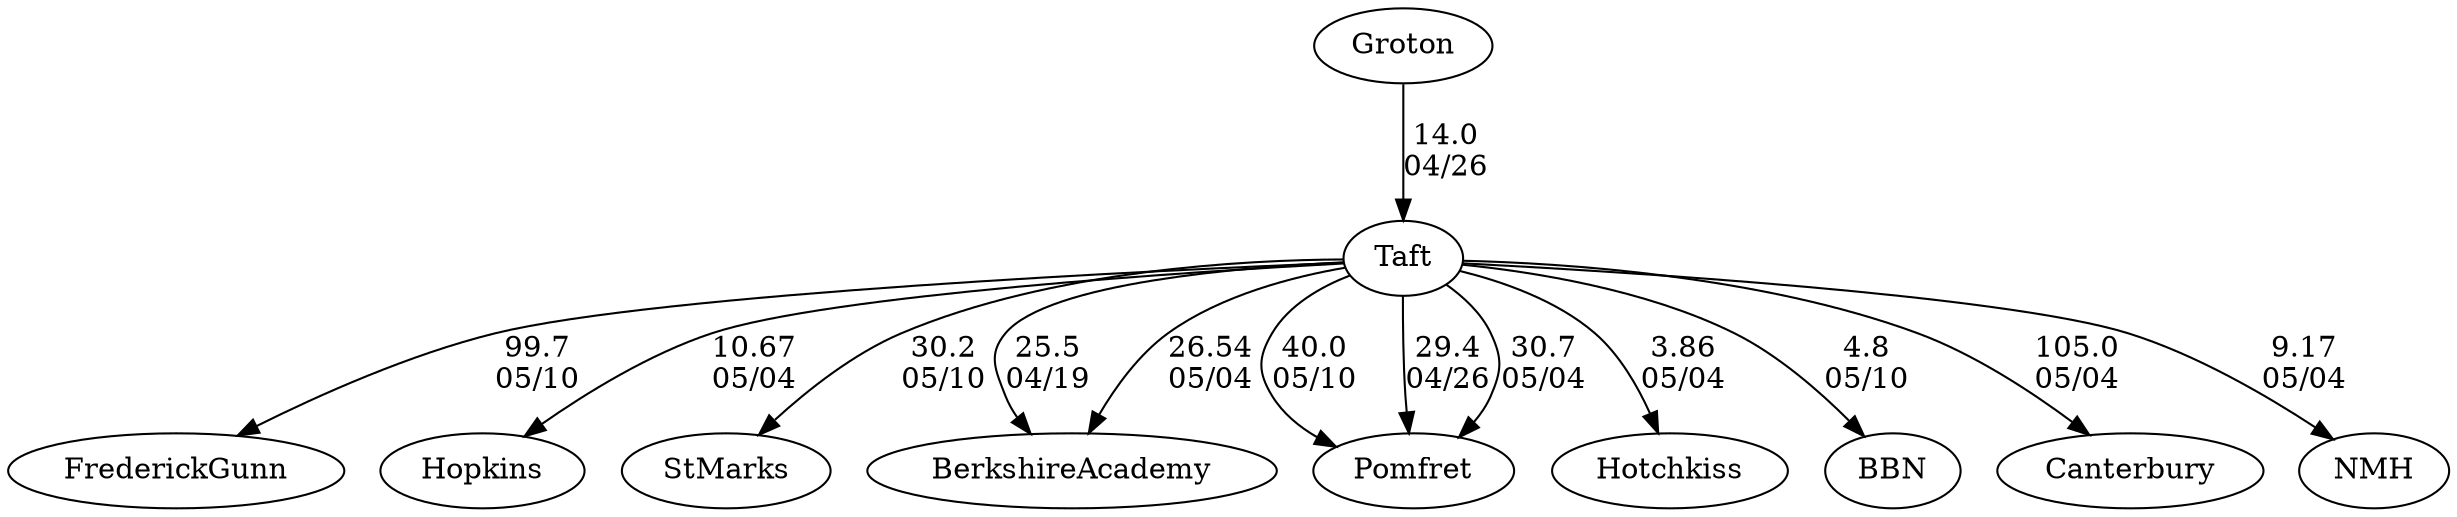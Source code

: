 digraph boys3foursTaft {FrederickGunn [URL="boys3foursFrederickGunn.html"];Hopkins [URL="boys3foursHopkins.html"];StMarks [URL="boys3foursStMarks.html"];BerkshireAcademy [URL="boys3foursBerkshireAcademy.html"];Pomfret [URL="boys3foursPomfret.html"];Hotchkiss [URL="boys3foursHotchkiss.html"];BBN [URL="boys3foursBBN.html"];Canterbury [URL="boys3foursCanterbury.html"];Groton [URL="boys3foursGroton.html"];Taft [URL="boys3foursTaft.html"];NMH [URL="boys3foursNMH.html"];Taft -> BBN[label="4.8
05/10", weight="96", tooltip="NEIRA Boys Fours, du Pont Cup: Pomfret v. BB&N, Gunn, St. Mark's, Taft			
Distance: 1500 Conditions: Quarting Headwind ~9 mph, but occasional strong gusts up to 20 mph. Light chop in places, but the water was generally good. Winds increased as races progressed. Comments: Alternated races with girls' teams. Order of boys races: B4, B5, B6, B3, B2, B1. (Note: winds/gusts grew stronger as raced progressed.) Gunn raced down with their 1st boat racing in the B2 and their 2nd in B3. In the B2 race, Gunn's boat flipped in the last 250 meters (all okay). That delay and delays in aligning boats in headwind delayed races beginning, for boys, with B3 as much as ~20 to 30 minutes. Thanks to all for your patience. Congratulations to Pomfret Boys and Winsor Girls for winning the 2025 du Pont Cup.
None", URL="https://www.row2k.com/results/resultspage.cfm?UID=BC0E341089C0A527BA3CCC47DE8BD6C4&cat=1", random="random"]; 
Taft -> StMarks[label="30.2
05/10", weight="70", tooltip="NEIRA Boys Fours, du Pont Cup: Pomfret v. BB&N, Gunn, St. Mark's, Taft			
Distance: 1500 Conditions: Quarting Headwind ~9 mph, but occasional strong gusts up to 20 mph. Light chop in places, but the water was generally good. Winds increased as races progressed. Comments: Alternated races with girls' teams. Order of boys races: B4, B5, B6, B3, B2, B1. (Note: winds/gusts grew stronger as raced progressed.) Gunn raced down with their 1st boat racing in the B2 and their 2nd in B3. In the B2 race, Gunn's boat flipped in the last 250 meters (all okay). That delay and delays in aligning boats in headwind delayed races beginning, for boys, with B3 as much as ~20 to 30 minutes. Thanks to all for your patience. Congratulations to Pomfret Boys and Winsor Girls for winning the 2025 du Pont Cup.
None", URL="https://www.row2k.com/results/resultspage.cfm?UID=BC0E341089C0A527BA3CCC47DE8BD6C4&cat=1", random="random"]; 
Taft -> Pomfret[label="40.0
05/10", weight="60", tooltip="NEIRA Boys Fours, du Pont Cup: Pomfret v. BB&N, Gunn, St. Mark's, Taft			
Distance: 1500 Conditions: Quarting Headwind ~9 mph, but occasional strong gusts up to 20 mph. Light chop in places, but the water was generally good. Winds increased as races progressed. Comments: Alternated races with girls' teams. Order of boys races: B4, B5, B6, B3, B2, B1. (Note: winds/gusts grew stronger as raced progressed.) Gunn raced down with their 1st boat racing in the B2 and their 2nd in B3. In the B2 race, Gunn's boat flipped in the last 250 meters (all okay). That delay and delays in aligning boats in headwind delayed races beginning, for boys, with B3 as much as ~20 to 30 minutes. Thanks to all for your patience. Congratulations to Pomfret Boys and Winsor Girls for winning the 2025 du Pont Cup.
None", URL="https://www.row2k.com/results/resultspage.cfm?UID=BC0E341089C0A527BA3CCC47DE8BD6C4&cat=1", random="random"]; 
Taft -> FrederickGunn[label="99.7
05/10", weight="1", tooltip="NEIRA Boys Fours, du Pont Cup: Pomfret v. BB&N, Gunn, St. Mark's, Taft			
Distance: 1500 Conditions: Quarting Headwind ~9 mph, but occasional strong gusts up to 20 mph. Light chop in places, but the water was generally good. Winds increased as races progressed. Comments: Alternated races with girls' teams. Order of boys races: B4, B5, B6, B3, B2, B1. (Note: winds/gusts grew stronger as raced progressed.) Gunn raced down with their 1st boat racing in the B2 and their 2nd in B3. In the B2 race, Gunn's boat flipped in the last 250 meters (all okay). That delay and delays in aligning boats in headwind delayed races beginning, for boys, with B3 as much as ~20 to 30 minutes. Thanks to all for your patience. Congratulations to Pomfret Boys and Winsor Girls for winning the 2025 du Pont Cup.
None", URL="https://www.row2k.com/results/resultspage.cfm?UID=BC0E341089C0A527BA3CCC47DE8BD6C4&cat=1", random="random"]; 
Taft -> BerkshireAcademy[label="25.5
04/19", weight="75", tooltip="NEIRA Boys & Girls Fours,Berkshire v. Choate & Taft			
Distance: 1500 M Conditions: Warm, partly cloudy. Steady tailwind ~8-12 mph throughout the afternoon; strongest in the latter 1000 M. Comments: In the G2 race, Berkshire stopped before the finish line and drifted across. Thanks to Choate and Taft for traveling to Camp Sloane for our annual early season tilt.
None", URL="https://www.row2k.com/results/resultspage.cfm?UID=9D6EF532608DCE0FFB64EAEAE8781272&cat=5", random="random"]; 
Groton -> Taft[label="14.0
04/26", weight="86", tooltip="NEIRA Boys Fours, Pomfret v. Dexter-Southfield, Groton, Taft			
Distance: 1500 Conditions: Tailwind (9-12mph) with occasional gusts. Good water for first 500-700 meters, increasing chop for second half of race. Overall, decent conditions. Comments: Alternated races with girls. Order of boys races: B2, B4, B3, B1, B5. 
Dexter-Southfield rowed their novice boat in the B5 race.
None", URL="https://www.row2k.com/results/resultspage.cfm?UID=3C973C60394C29BDB6CB3B01E88929E2&cat=1", random="random"]; 
Taft -> Pomfret[label="29.4
04/26", weight="71", tooltip="NEIRA Boys Fours, Pomfret v. Dexter-Southfield, Groton, Taft			
Distance: 1500 Conditions: Tailwind (9-12mph) with occasional gusts. Good water for first 500-700 meters, increasing chop for second half of race. Overall, decent conditions. Comments: Alternated races with girls. Order of boys races: B2, B4, B3, B1, B5. 
Dexter-Southfield rowed their novice boat in the B5 race.
None", URL="https://www.row2k.com/results/resultspage.cfm?UID=3C973C60394C29BDB6CB3B01E88929E2&cat=1", random="random"]; 
Taft -> Hotchkiss[label="3.86
05/04", weight="97", tooltip="Founder's Day Regatta			
", URL="https://www.row2k.com/results/resultspage.cfm?UID=9400921B2CB64E59B0F43EC7E58300B4&cat=6", random="random"]; 
Taft -> NMH[label="9.17
05/04", weight="91", tooltip="Founder's Day Regatta			
", URL="https://www.row2k.com/results/resultspage.cfm?UID=9400921B2CB64E59B0F43EC7E58300B4&cat=6", random="random"]; 
Taft -> BerkshireAcademy[label="26.54
05/04", weight="74", tooltip="Founder's Day Regatta			
", URL="https://www.row2k.com/results/resultspage.cfm?UID=9400921B2CB64E59B0F43EC7E58300B4&cat=6", random="random"]; 
Taft -> Pomfret[label="30.7
05/04", weight="70", tooltip="Founder's Day Regatta			
", URL="https://www.row2k.com/results/resultspage.cfm?UID=9400921B2CB64E59B0F43EC7E58300B4&cat=6", random="random"]; 
Taft -> Hopkins[label="10.67
05/04", weight="90", tooltip="Founder's Day Regatta			
", URL="https://www.row2k.com/results/resultspage.cfm?UID=9400921B2CB64E59B0F43EC7E58300B4&cat=6", random="random"]; 
Taft -> Canterbury[label="105.0
05/04", weight="-5", tooltip="Founder's Day Regatta			
", URL="https://www.row2k.com/results/resultspage.cfm?UID=9400921B2CB64E59B0F43EC7E58300B4&cat=6", random="random"]}